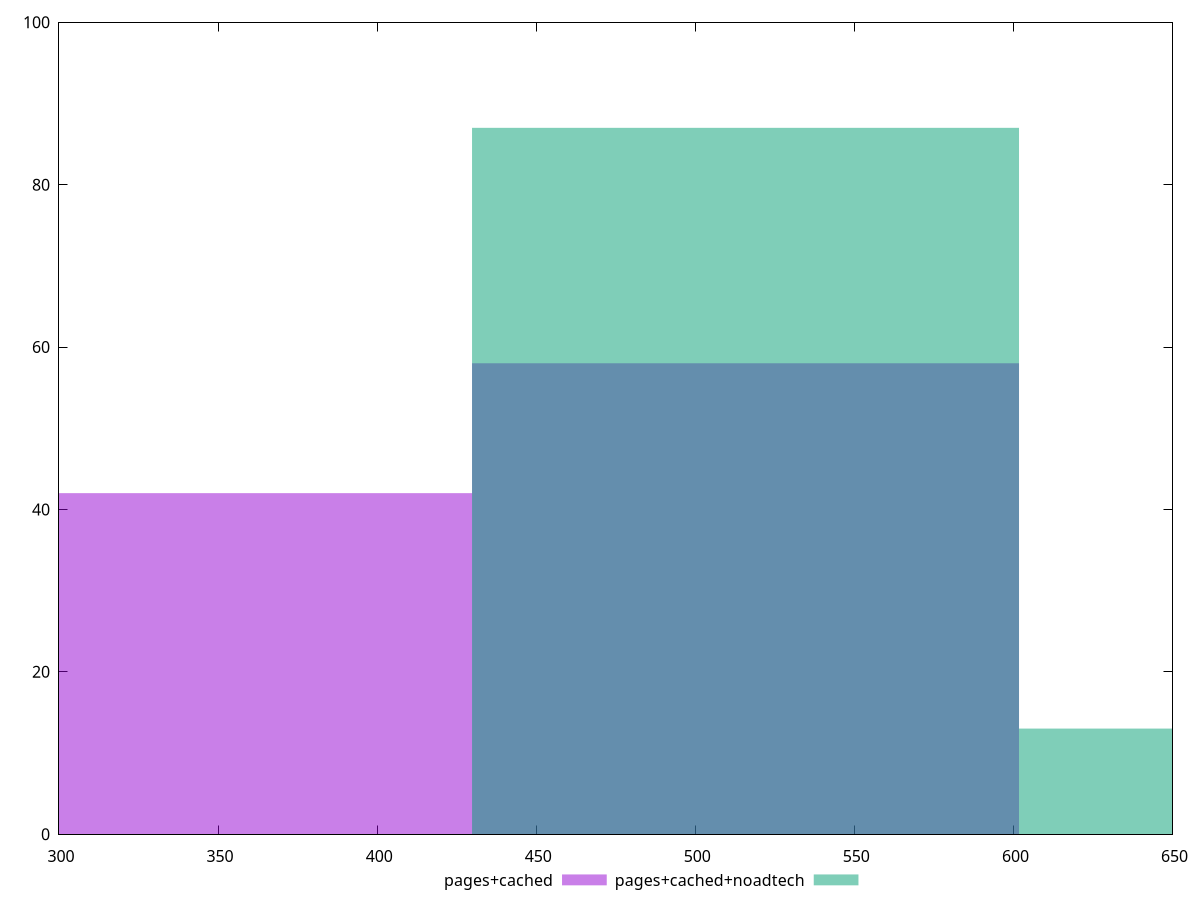 reset

$pagesCached <<EOF
515.793097727101 58
343.86206515140066 42
EOF

$pagesCachedNoadtech <<EOF
515.793097727101 87
687.7241303028013 13
EOF

set key outside below
set boxwidth 171.93103257570033
set xrange [300:650]
set yrange [0:100]
set trange [0:100]
set style fill transparent solid 0.5 noborder
set terminal svg size 640, 500 enhanced background rgb 'white'
set output "report_00018_2021-02-10T15-25-16.877Z/uses-webp-images/comparison/histogram/1_vs_2.svg"

plot $pagesCached title "pages+cached" with boxes, \
     $pagesCachedNoadtech title "pages+cached+noadtech" with boxes

reset

